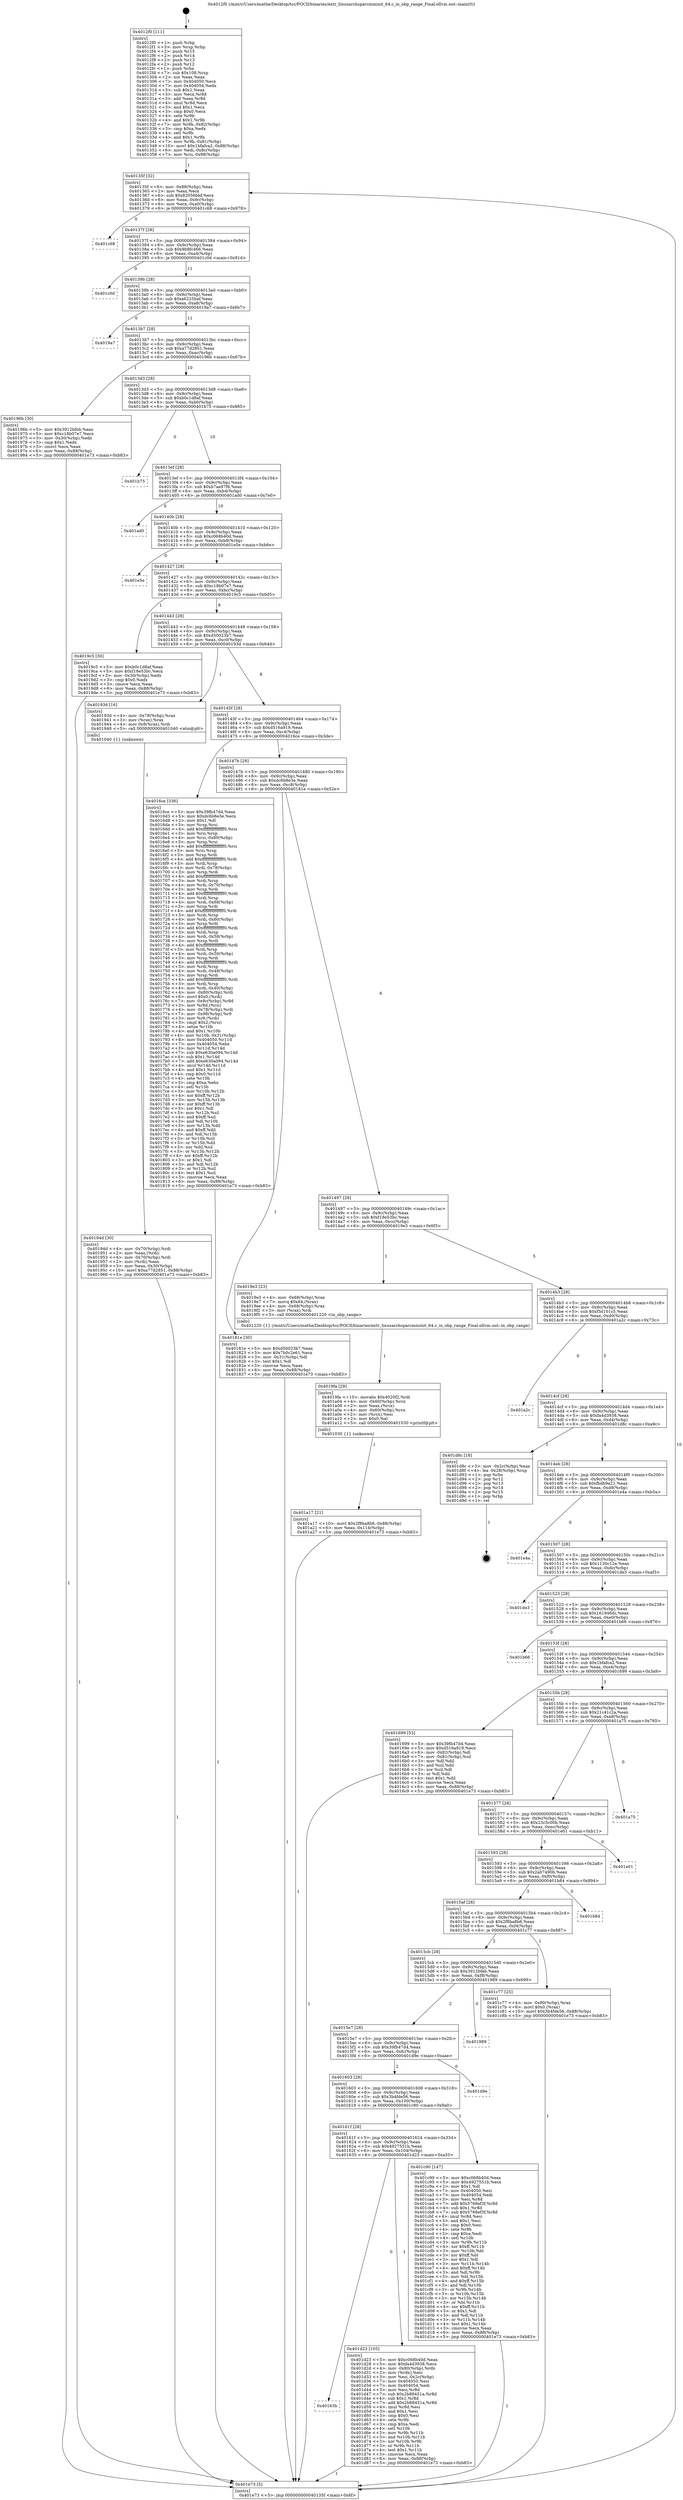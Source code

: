 digraph "0x4012f0" {
  label = "0x4012f0 (/mnt/c/Users/mathe/Desktop/tcc/POCII/binaries/extr_linuxarchsparcmminit_64.c_in_obp_range_Final-ollvm.out::main(0))"
  labelloc = "t"
  node[shape=record]

  Entry [label="",width=0.3,height=0.3,shape=circle,fillcolor=black,style=filled]
  "0x40135f" [label="{
     0x40135f [32]\l
     | [instrs]\l
     &nbsp;&nbsp;0x40135f \<+6\>: mov -0x88(%rbp),%eax\l
     &nbsp;&nbsp;0x401365 \<+2\>: mov %eax,%ecx\l
     &nbsp;&nbsp;0x401367 \<+6\>: sub $0x82056bbf,%ecx\l
     &nbsp;&nbsp;0x40136d \<+6\>: mov %eax,-0x9c(%rbp)\l
     &nbsp;&nbsp;0x401373 \<+6\>: mov %ecx,-0xa0(%rbp)\l
     &nbsp;&nbsp;0x401379 \<+6\>: je 0000000000401c68 \<main+0x978\>\l
  }"]
  "0x401c68" [label="{
     0x401c68\l
  }", style=dashed]
  "0x40137f" [label="{
     0x40137f [28]\l
     | [instrs]\l
     &nbsp;&nbsp;0x40137f \<+5\>: jmp 0000000000401384 \<main+0x94\>\l
     &nbsp;&nbsp;0x401384 \<+6\>: mov -0x9c(%rbp),%eax\l
     &nbsp;&nbsp;0x40138a \<+5\>: sub $0x9b8fc466,%eax\l
     &nbsp;&nbsp;0x40138f \<+6\>: mov %eax,-0xa4(%rbp)\l
     &nbsp;&nbsp;0x401395 \<+6\>: je 0000000000401c0d \<main+0x91d\>\l
  }"]
  Exit [label="",width=0.3,height=0.3,shape=circle,fillcolor=black,style=filled,peripheries=2]
  "0x401c0d" [label="{
     0x401c0d\l
  }", style=dashed]
  "0x40139b" [label="{
     0x40139b [28]\l
     | [instrs]\l
     &nbsp;&nbsp;0x40139b \<+5\>: jmp 00000000004013a0 \<main+0xb0\>\l
     &nbsp;&nbsp;0x4013a0 \<+6\>: mov -0x9c(%rbp),%eax\l
     &nbsp;&nbsp;0x4013a6 \<+5\>: sub $0xa6225baf,%eax\l
     &nbsp;&nbsp;0x4013ab \<+6\>: mov %eax,-0xa8(%rbp)\l
     &nbsp;&nbsp;0x4013b1 \<+6\>: je 00000000004019a7 \<main+0x6b7\>\l
  }"]
  "0x40163b" [label="{
     0x40163b\l
  }", style=dashed]
  "0x4019a7" [label="{
     0x4019a7\l
  }", style=dashed]
  "0x4013b7" [label="{
     0x4013b7 [28]\l
     | [instrs]\l
     &nbsp;&nbsp;0x4013b7 \<+5\>: jmp 00000000004013bc \<main+0xcc\>\l
     &nbsp;&nbsp;0x4013bc \<+6\>: mov -0x9c(%rbp),%eax\l
     &nbsp;&nbsp;0x4013c2 \<+5\>: sub $0xa77d2851,%eax\l
     &nbsp;&nbsp;0x4013c7 \<+6\>: mov %eax,-0xac(%rbp)\l
     &nbsp;&nbsp;0x4013cd \<+6\>: je 000000000040196b \<main+0x67b\>\l
  }"]
  "0x401d23" [label="{
     0x401d23 [105]\l
     | [instrs]\l
     &nbsp;&nbsp;0x401d23 \<+5\>: mov $0xc068b40d,%eax\l
     &nbsp;&nbsp;0x401d28 \<+5\>: mov $0xfa4d3938,%ecx\l
     &nbsp;&nbsp;0x401d2d \<+4\>: mov -0x80(%rbp),%rdx\l
     &nbsp;&nbsp;0x401d31 \<+2\>: mov (%rdx),%esi\l
     &nbsp;&nbsp;0x401d33 \<+3\>: mov %esi,-0x2c(%rbp)\l
     &nbsp;&nbsp;0x401d36 \<+7\>: mov 0x404050,%esi\l
     &nbsp;&nbsp;0x401d3d \<+7\>: mov 0x404054,%edi\l
     &nbsp;&nbsp;0x401d44 \<+3\>: mov %esi,%r8d\l
     &nbsp;&nbsp;0x401d47 \<+7\>: sub $0x2b88451a,%r8d\l
     &nbsp;&nbsp;0x401d4e \<+4\>: sub $0x1,%r8d\l
     &nbsp;&nbsp;0x401d52 \<+7\>: add $0x2b88451a,%r8d\l
     &nbsp;&nbsp;0x401d59 \<+4\>: imul %r8d,%esi\l
     &nbsp;&nbsp;0x401d5d \<+3\>: and $0x1,%esi\l
     &nbsp;&nbsp;0x401d60 \<+3\>: cmp $0x0,%esi\l
     &nbsp;&nbsp;0x401d63 \<+4\>: sete %r9b\l
     &nbsp;&nbsp;0x401d67 \<+3\>: cmp $0xa,%edi\l
     &nbsp;&nbsp;0x401d6a \<+4\>: setl %r10b\l
     &nbsp;&nbsp;0x401d6e \<+3\>: mov %r9b,%r11b\l
     &nbsp;&nbsp;0x401d71 \<+3\>: and %r10b,%r11b\l
     &nbsp;&nbsp;0x401d74 \<+3\>: xor %r10b,%r9b\l
     &nbsp;&nbsp;0x401d77 \<+3\>: or %r9b,%r11b\l
     &nbsp;&nbsp;0x401d7a \<+4\>: test $0x1,%r11b\l
     &nbsp;&nbsp;0x401d7e \<+3\>: cmovne %ecx,%eax\l
     &nbsp;&nbsp;0x401d81 \<+6\>: mov %eax,-0x88(%rbp)\l
     &nbsp;&nbsp;0x401d87 \<+5\>: jmp 0000000000401e73 \<main+0xb83\>\l
  }"]
  "0x40196b" [label="{
     0x40196b [30]\l
     | [instrs]\l
     &nbsp;&nbsp;0x40196b \<+5\>: mov $0x3912bfeb,%eax\l
     &nbsp;&nbsp;0x401970 \<+5\>: mov $0xc18b07e7,%ecx\l
     &nbsp;&nbsp;0x401975 \<+3\>: mov -0x30(%rbp),%edx\l
     &nbsp;&nbsp;0x401978 \<+3\>: cmp $0x1,%edx\l
     &nbsp;&nbsp;0x40197b \<+3\>: cmovl %ecx,%eax\l
     &nbsp;&nbsp;0x40197e \<+6\>: mov %eax,-0x88(%rbp)\l
     &nbsp;&nbsp;0x401984 \<+5\>: jmp 0000000000401e73 \<main+0xb83\>\l
  }"]
  "0x4013d3" [label="{
     0x4013d3 [28]\l
     | [instrs]\l
     &nbsp;&nbsp;0x4013d3 \<+5\>: jmp 00000000004013d8 \<main+0xe8\>\l
     &nbsp;&nbsp;0x4013d8 \<+6\>: mov -0x9c(%rbp),%eax\l
     &nbsp;&nbsp;0x4013de \<+5\>: sub $0xb0c1d8af,%eax\l
     &nbsp;&nbsp;0x4013e3 \<+6\>: mov %eax,-0xb0(%rbp)\l
     &nbsp;&nbsp;0x4013e9 \<+6\>: je 0000000000401b75 \<main+0x885\>\l
  }"]
  "0x40161f" [label="{
     0x40161f [28]\l
     | [instrs]\l
     &nbsp;&nbsp;0x40161f \<+5\>: jmp 0000000000401624 \<main+0x334\>\l
     &nbsp;&nbsp;0x401624 \<+6\>: mov -0x9c(%rbp),%eax\l
     &nbsp;&nbsp;0x40162a \<+5\>: sub $0x4927551b,%eax\l
     &nbsp;&nbsp;0x40162f \<+6\>: mov %eax,-0x104(%rbp)\l
     &nbsp;&nbsp;0x401635 \<+6\>: je 0000000000401d23 \<main+0xa33\>\l
  }"]
  "0x401b75" [label="{
     0x401b75\l
  }", style=dashed]
  "0x4013ef" [label="{
     0x4013ef [28]\l
     | [instrs]\l
     &nbsp;&nbsp;0x4013ef \<+5\>: jmp 00000000004013f4 \<main+0x104\>\l
     &nbsp;&nbsp;0x4013f4 \<+6\>: mov -0x9c(%rbp),%eax\l
     &nbsp;&nbsp;0x4013fa \<+5\>: sub $0xb7aa97f6,%eax\l
     &nbsp;&nbsp;0x4013ff \<+6\>: mov %eax,-0xb4(%rbp)\l
     &nbsp;&nbsp;0x401405 \<+6\>: je 0000000000401ad0 \<main+0x7e0\>\l
  }"]
  "0x401c90" [label="{
     0x401c90 [147]\l
     | [instrs]\l
     &nbsp;&nbsp;0x401c90 \<+5\>: mov $0xc068b40d,%eax\l
     &nbsp;&nbsp;0x401c95 \<+5\>: mov $0x4927551b,%ecx\l
     &nbsp;&nbsp;0x401c9a \<+2\>: mov $0x1,%dl\l
     &nbsp;&nbsp;0x401c9c \<+7\>: mov 0x404050,%esi\l
     &nbsp;&nbsp;0x401ca3 \<+7\>: mov 0x404054,%edi\l
     &nbsp;&nbsp;0x401caa \<+3\>: mov %esi,%r8d\l
     &nbsp;&nbsp;0x401cad \<+7\>: add $0x5768ef3f,%r8d\l
     &nbsp;&nbsp;0x401cb4 \<+4\>: sub $0x1,%r8d\l
     &nbsp;&nbsp;0x401cb8 \<+7\>: sub $0x5768ef3f,%r8d\l
     &nbsp;&nbsp;0x401cbf \<+4\>: imul %r8d,%esi\l
     &nbsp;&nbsp;0x401cc3 \<+3\>: and $0x1,%esi\l
     &nbsp;&nbsp;0x401cc6 \<+3\>: cmp $0x0,%esi\l
     &nbsp;&nbsp;0x401cc9 \<+4\>: sete %r9b\l
     &nbsp;&nbsp;0x401ccd \<+3\>: cmp $0xa,%edi\l
     &nbsp;&nbsp;0x401cd0 \<+4\>: setl %r10b\l
     &nbsp;&nbsp;0x401cd4 \<+3\>: mov %r9b,%r11b\l
     &nbsp;&nbsp;0x401cd7 \<+4\>: xor $0xff,%r11b\l
     &nbsp;&nbsp;0x401cdb \<+3\>: mov %r10b,%bl\l
     &nbsp;&nbsp;0x401cde \<+3\>: xor $0xff,%bl\l
     &nbsp;&nbsp;0x401ce1 \<+3\>: xor $0x1,%dl\l
     &nbsp;&nbsp;0x401ce4 \<+3\>: mov %r11b,%r14b\l
     &nbsp;&nbsp;0x401ce7 \<+4\>: and $0xff,%r14b\l
     &nbsp;&nbsp;0x401ceb \<+3\>: and %dl,%r9b\l
     &nbsp;&nbsp;0x401cee \<+3\>: mov %bl,%r15b\l
     &nbsp;&nbsp;0x401cf1 \<+4\>: and $0xff,%r15b\l
     &nbsp;&nbsp;0x401cf5 \<+3\>: and %dl,%r10b\l
     &nbsp;&nbsp;0x401cf8 \<+3\>: or %r9b,%r14b\l
     &nbsp;&nbsp;0x401cfb \<+3\>: or %r10b,%r15b\l
     &nbsp;&nbsp;0x401cfe \<+3\>: xor %r15b,%r14b\l
     &nbsp;&nbsp;0x401d01 \<+3\>: or %bl,%r11b\l
     &nbsp;&nbsp;0x401d04 \<+4\>: xor $0xff,%r11b\l
     &nbsp;&nbsp;0x401d08 \<+3\>: or $0x1,%dl\l
     &nbsp;&nbsp;0x401d0b \<+3\>: and %dl,%r11b\l
     &nbsp;&nbsp;0x401d0e \<+3\>: or %r11b,%r14b\l
     &nbsp;&nbsp;0x401d11 \<+4\>: test $0x1,%r14b\l
     &nbsp;&nbsp;0x401d15 \<+3\>: cmovne %ecx,%eax\l
     &nbsp;&nbsp;0x401d18 \<+6\>: mov %eax,-0x88(%rbp)\l
     &nbsp;&nbsp;0x401d1e \<+5\>: jmp 0000000000401e73 \<main+0xb83\>\l
  }"]
  "0x401ad0" [label="{
     0x401ad0\l
  }", style=dashed]
  "0x40140b" [label="{
     0x40140b [28]\l
     | [instrs]\l
     &nbsp;&nbsp;0x40140b \<+5\>: jmp 0000000000401410 \<main+0x120\>\l
     &nbsp;&nbsp;0x401410 \<+6\>: mov -0x9c(%rbp),%eax\l
     &nbsp;&nbsp;0x401416 \<+5\>: sub $0xc068b40d,%eax\l
     &nbsp;&nbsp;0x40141b \<+6\>: mov %eax,-0xb8(%rbp)\l
     &nbsp;&nbsp;0x401421 \<+6\>: je 0000000000401e5e \<main+0xb6e\>\l
  }"]
  "0x401603" [label="{
     0x401603 [28]\l
     | [instrs]\l
     &nbsp;&nbsp;0x401603 \<+5\>: jmp 0000000000401608 \<main+0x318\>\l
     &nbsp;&nbsp;0x401608 \<+6\>: mov -0x9c(%rbp),%eax\l
     &nbsp;&nbsp;0x40160e \<+5\>: sub $0x3b4fde56,%eax\l
     &nbsp;&nbsp;0x401613 \<+6\>: mov %eax,-0x100(%rbp)\l
     &nbsp;&nbsp;0x401619 \<+6\>: je 0000000000401c90 \<main+0x9a0\>\l
  }"]
  "0x401e5e" [label="{
     0x401e5e\l
  }", style=dashed]
  "0x401427" [label="{
     0x401427 [28]\l
     | [instrs]\l
     &nbsp;&nbsp;0x401427 \<+5\>: jmp 000000000040142c \<main+0x13c\>\l
     &nbsp;&nbsp;0x40142c \<+6\>: mov -0x9c(%rbp),%eax\l
     &nbsp;&nbsp;0x401432 \<+5\>: sub $0xc18b07e7,%eax\l
     &nbsp;&nbsp;0x401437 \<+6\>: mov %eax,-0xbc(%rbp)\l
     &nbsp;&nbsp;0x40143d \<+6\>: je 00000000004019c5 \<main+0x6d5\>\l
  }"]
  "0x401d9e" [label="{
     0x401d9e\l
  }", style=dashed]
  "0x4019c5" [label="{
     0x4019c5 [30]\l
     | [instrs]\l
     &nbsp;&nbsp;0x4019c5 \<+5\>: mov $0xb0c1d8af,%eax\l
     &nbsp;&nbsp;0x4019ca \<+5\>: mov $0xf18e53bc,%ecx\l
     &nbsp;&nbsp;0x4019cf \<+3\>: mov -0x30(%rbp),%edx\l
     &nbsp;&nbsp;0x4019d2 \<+3\>: cmp $0x0,%edx\l
     &nbsp;&nbsp;0x4019d5 \<+3\>: cmove %ecx,%eax\l
     &nbsp;&nbsp;0x4019d8 \<+6\>: mov %eax,-0x88(%rbp)\l
     &nbsp;&nbsp;0x4019de \<+5\>: jmp 0000000000401e73 \<main+0xb83\>\l
  }"]
  "0x401443" [label="{
     0x401443 [28]\l
     | [instrs]\l
     &nbsp;&nbsp;0x401443 \<+5\>: jmp 0000000000401448 \<main+0x158\>\l
     &nbsp;&nbsp;0x401448 \<+6\>: mov -0x9c(%rbp),%eax\l
     &nbsp;&nbsp;0x40144e \<+5\>: sub $0xd50023b7,%eax\l
     &nbsp;&nbsp;0x401453 \<+6\>: mov %eax,-0xc0(%rbp)\l
     &nbsp;&nbsp;0x401459 \<+6\>: je 000000000040193d \<main+0x64d\>\l
  }"]
  "0x4015e7" [label="{
     0x4015e7 [28]\l
     | [instrs]\l
     &nbsp;&nbsp;0x4015e7 \<+5\>: jmp 00000000004015ec \<main+0x2fc\>\l
     &nbsp;&nbsp;0x4015ec \<+6\>: mov -0x9c(%rbp),%eax\l
     &nbsp;&nbsp;0x4015f2 \<+5\>: sub $0x39fb47d4,%eax\l
     &nbsp;&nbsp;0x4015f7 \<+6\>: mov %eax,-0xfc(%rbp)\l
     &nbsp;&nbsp;0x4015fd \<+6\>: je 0000000000401d9e \<main+0xaae\>\l
  }"]
  "0x40193d" [label="{
     0x40193d [16]\l
     | [instrs]\l
     &nbsp;&nbsp;0x40193d \<+4\>: mov -0x78(%rbp),%rax\l
     &nbsp;&nbsp;0x401941 \<+3\>: mov (%rax),%rax\l
     &nbsp;&nbsp;0x401944 \<+4\>: mov 0x8(%rax),%rdi\l
     &nbsp;&nbsp;0x401948 \<+5\>: call 0000000000401040 \<atoi@plt\>\l
     | [calls]\l
     &nbsp;&nbsp;0x401040 \{1\} (unknown)\l
  }"]
  "0x40145f" [label="{
     0x40145f [28]\l
     | [instrs]\l
     &nbsp;&nbsp;0x40145f \<+5\>: jmp 0000000000401464 \<main+0x174\>\l
     &nbsp;&nbsp;0x401464 \<+6\>: mov -0x9c(%rbp),%eax\l
     &nbsp;&nbsp;0x40146a \<+5\>: sub $0xd516a919,%eax\l
     &nbsp;&nbsp;0x40146f \<+6\>: mov %eax,-0xc4(%rbp)\l
     &nbsp;&nbsp;0x401475 \<+6\>: je 00000000004016ce \<main+0x3de\>\l
  }"]
  "0x401989" [label="{
     0x401989\l
  }", style=dashed]
  "0x4016ce" [label="{
     0x4016ce [336]\l
     | [instrs]\l
     &nbsp;&nbsp;0x4016ce \<+5\>: mov $0x39fb47d4,%eax\l
     &nbsp;&nbsp;0x4016d3 \<+5\>: mov $0xdc6b8e3e,%ecx\l
     &nbsp;&nbsp;0x4016d8 \<+2\>: mov $0x1,%dl\l
     &nbsp;&nbsp;0x4016da \<+3\>: mov %rsp,%rsi\l
     &nbsp;&nbsp;0x4016dd \<+4\>: add $0xfffffffffffffff0,%rsi\l
     &nbsp;&nbsp;0x4016e1 \<+3\>: mov %rsi,%rsp\l
     &nbsp;&nbsp;0x4016e4 \<+4\>: mov %rsi,-0x80(%rbp)\l
     &nbsp;&nbsp;0x4016e8 \<+3\>: mov %rsp,%rsi\l
     &nbsp;&nbsp;0x4016eb \<+4\>: add $0xfffffffffffffff0,%rsi\l
     &nbsp;&nbsp;0x4016ef \<+3\>: mov %rsi,%rsp\l
     &nbsp;&nbsp;0x4016f2 \<+3\>: mov %rsp,%rdi\l
     &nbsp;&nbsp;0x4016f5 \<+4\>: add $0xfffffffffffffff0,%rdi\l
     &nbsp;&nbsp;0x4016f9 \<+3\>: mov %rdi,%rsp\l
     &nbsp;&nbsp;0x4016fc \<+4\>: mov %rdi,-0x78(%rbp)\l
     &nbsp;&nbsp;0x401700 \<+3\>: mov %rsp,%rdi\l
     &nbsp;&nbsp;0x401703 \<+4\>: add $0xfffffffffffffff0,%rdi\l
     &nbsp;&nbsp;0x401707 \<+3\>: mov %rdi,%rsp\l
     &nbsp;&nbsp;0x40170a \<+4\>: mov %rdi,-0x70(%rbp)\l
     &nbsp;&nbsp;0x40170e \<+3\>: mov %rsp,%rdi\l
     &nbsp;&nbsp;0x401711 \<+4\>: add $0xfffffffffffffff0,%rdi\l
     &nbsp;&nbsp;0x401715 \<+3\>: mov %rdi,%rsp\l
     &nbsp;&nbsp;0x401718 \<+4\>: mov %rdi,-0x68(%rbp)\l
     &nbsp;&nbsp;0x40171c \<+3\>: mov %rsp,%rdi\l
     &nbsp;&nbsp;0x40171f \<+4\>: add $0xfffffffffffffff0,%rdi\l
     &nbsp;&nbsp;0x401723 \<+3\>: mov %rdi,%rsp\l
     &nbsp;&nbsp;0x401726 \<+4\>: mov %rdi,-0x60(%rbp)\l
     &nbsp;&nbsp;0x40172a \<+3\>: mov %rsp,%rdi\l
     &nbsp;&nbsp;0x40172d \<+4\>: add $0xfffffffffffffff0,%rdi\l
     &nbsp;&nbsp;0x401731 \<+3\>: mov %rdi,%rsp\l
     &nbsp;&nbsp;0x401734 \<+4\>: mov %rdi,-0x58(%rbp)\l
     &nbsp;&nbsp;0x401738 \<+3\>: mov %rsp,%rdi\l
     &nbsp;&nbsp;0x40173b \<+4\>: add $0xfffffffffffffff0,%rdi\l
     &nbsp;&nbsp;0x40173f \<+3\>: mov %rdi,%rsp\l
     &nbsp;&nbsp;0x401742 \<+4\>: mov %rdi,-0x50(%rbp)\l
     &nbsp;&nbsp;0x401746 \<+3\>: mov %rsp,%rdi\l
     &nbsp;&nbsp;0x401749 \<+4\>: add $0xfffffffffffffff0,%rdi\l
     &nbsp;&nbsp;0x40174d \<+3\>: mov %rdi,%rsp\l
     &nbsp;&nbsp;0x401750 \<+4\>: mov %rdi,-0x48(%rbp)\l
     &nbsp;&nbsp;0x401754 \<+3\>: mov %rsp,%rdi\l
     &nbsp;&nbsp;0x401757 \<+4\>: add $0xfffffffffffffff0,%rdi\l
     &nbsp;&nbsp;0x40175b \<+3\>: mov %rdi,%rsp\l
     &nbsp;&nbsp;0x40175e \<+4\>: mov %rdi,-0x40(%rbp)\l
     &nbsp;&nbsp;0x401762 \<+4\>: mov -0x80(%rbp),%rdi\l
     &nbsp;&nbsp;0x401766 \<+6\>: movl $0x0,(%rdi)\l
     &nbsp;&nbsp;0x40176c \<+7\>: mov -0x8c(%rbp),%r8d\l
     &nbsp;&nbsp;0x401773 \<+3\>: mov %r8d,(%rsi)\l
     &nbsp;&nbsp;0x401776 \<+4\>: mov -0x78(%rbp),%rdi\l
     &nbsp;&nbsp;0x40177a \<+7\>: mov -0x98(%rbp),%r9\l
     &nbsp;&nbsp;0x401781 \<+3\>: mov %r9,(%rdi)\l
     &nbsp;&nbsp;0x401784 \<+3\>: cmpl $0x2,(%rsi)\l
     &nbsp;&nbsp;0x401787 \<+4\>: setne %r10b\l
     &nbsp;&nbsp;0x40178b \<+4\>: and $0x1,%r10b\l
     &nbsp;&nbsp;0x40178f \<+4\>: mov %r10b,-0x31(%rbp)\l
     &nbsp;&nbsp;0x401793 \<+8\>: mov 0x404050,%r11d\l
     &nbsp;&nbsp;0x40179b \<+7\>: mov 0x404054,%ebx\l
     &nbsp;&nbsp;0x4017a2 \<+3\>: mov %r11d,%r14d\l
     &nbsp;&nbsp;0x4017a5 \<+7\>: sub $0xe630a094,%r14d\l
     &nbsp;&nbsp;0x4017ac \<+4\>: sub $0x1,%r14d\l
     &nbsp;&nbsp;0x4017b0 \<+7\>: add $0xe630a094,%r14d\l
     &nbsp;&nbsp;0x4017b7 \<+4\>: imul %r14d,%r11d\l
     &nbsp;&nbsp;0x4017bb \<+4\>: and $0x1,%r11d\l
     &nbsp;&nbsp;0x4017bf \<+4\>: cmp $0x0,%r11d\l
     &nbsp;&nbsp;0x4017c3 \<+4\>: sete %r10b\l
     &nbsp;&nbsp;0x4017c7 \<+3\>: cmp $0xa,%ebx\l
     &nbsp;&nbsp;0x4017ca \<+4\>: setl %r15b\l
     &nbsp;&nbsp;0x4017ce \<+3\>: mov %r10b,%r12b\l
     &nbsp;&nbsp;0x4017d1 \<+4\>: xor $0xff,%r12b\l
     &nbsp;&nbsp;0x4017d5 \<+3\>: mov %r15b,%r13b\l
     &nbsp;&nbsp;0x4017d8 \<+4\>: xor $0xff,%r13b\l
     &nbsp;&nbsp;0x4017dc \<+3\>: xor $0x1,%dl\l
     &nbsp;&nbsp;0x4017df \<+3\>: mov %r12b,%sil\l
     &nbsp;&nbsp;0x4017e2 \<+4\>: and $0xff,%sil\l
     &nbsp;&nbsp;0x4017e6 \<+3\>: and %dl,%r10b\l
     &nbsp;&nbsp;0x4017e9 \<+3\>: mov %r13b,%dil\l
     &nbsp;&nbsp;0x4017ec \<+4\>: and $0xff,%dil\l
     &nbsp;&nbsp;0x4017f0 \<+3\>: and %dl,%r15b\l
     &nbsp;&nbsp;0x4017f3 \<+3\>: or %r10b,%sil\l
     &nbsp;&nbsp;0x4017f6 \<+3\>: or %r15b,%dil\l
     &nbsp;&nbsp;0x4017f9 \<+3\>: xor %dil,%sil\l
     &nbsp;&nbsp;0x4017fc \<+3\>: or %r13b,%r12b\l
     &nbsp;&nbsp;0x4017ff \<+4\>: xor $0xff,%r12b\l
     &nbsp;&nbsp;0x401803 \<+3\>: or $0x1,%dl\l
     &nbsp;&nbsp;0x401806 \<+3\>: and %dl,%r12b\l
     &nbsp;&nbsp;0x401809 \<+3\>: or %r12b,%sil\l
     &nbsp;&nbsp;0x40180c \<+4\>: test $0x1,%sil\l
     &nbsp;&nbsp;0x401810 \<+3\>: cmovne %ecx,%eax\l
     &nbsp;&nbsp;0x401813 \<+6\>: mov %eax,-0x88(%rbp)\l
     &nbsp;&nbsp;0x401819 \<+5\>: jmp 0000000000401e73 \<main+0xb83\>\l
  }"]
  "0x40147b" [label="{
     0x40147b [28]\l
     | [instrs]\l
     &nbsp;&nbsp;0x40147b \<+5\>: jmp 0000000000401480 \<main+0x190\>\l
     &nbsp;&nbsp;0x401480 \<+6\>: mov -0x9c(%rbp),%eax\l
     &nbsp;&nbsp;0x401486 \<+5\>: sub $0xdc6b8e3e,%eax\l
     &nbsp;&nbsp;0x40148b \<+6\>: mov %eax,-0xc8(%rbp)\l
     &nbsp;&nbsp;0x401491 \<+6\>: je 000000000040181e \<main+0x52e\>\l
  }"]
  "0x4015cb" [label="{
     0x4015cb [28]\l
     | [instrs]\l
     &nbsp;&nbsp;0x4015cb \<+5\>: jmp 00000000004015d0 \<main+0x2e0\>\l
     &nbsp;&nbsp;0x4015d0 \<+6\>: mov -0x9c(%rbp),%eax\l
     &nbsp;&nbsp;0x4015d6 \<+5\>: sub $0x3912bfeb,%eax\l
     &nbsp;&nbsp;0x4015db \<+6\>: mov %eax,-0xf8(%rbp)\l
     &nbsp;&nbsp;0x4015e1 \<+6\>: je 0000000000401989 \<main+0x699\>\l
  }"]
  "0x40181e" [label="{
     0x40181e [30]\l
     | [instrs]\l
     &nbsp;&nbsp;0x40181e \<+5\>: mov $0xd50023b7,%eax\l
     &nbsp;&nbsp;0x401823 \<+5\>: mov $0x7b0c2e61,%ecx\l
     &nbsp;&nbsp;0x401828 \<+3\>: mov -0x31(%rbp),%dl\l
     &nbsp;&nbsp;0x40182b \<+3\>: test $0x1,%dl\l
     &nbsp;&nbsp;0x40182e \<+3\>: cmovne %ecx,%eax\l
     &nbsp;&nbsp;0x401831 \<+6\>: mov %eax,-0x88(%rbp)\l
     &nbsp;&nbsp;0x401837 \<+5\>: jmp 0000000000401e73 \<main+0xb83\>\l
  }"]
  "0x401497" [label="{
     0x401497 [28]\l
     | [instrs]\l
     &nbsp;&nbsp;0x401497 \<+5\>: jmp 000000000040149c \<main+0x1ac\>\l
     &nbsp;&nbsp;0x40149c \<+6\>: mov -0x9c(%rbp),%eax\l
     &nbsp;&nbsp;0x4014a2 \<+5\>: sub $0xf18e53bc,%eax\l
     &nbsp;&nbsp;0x4014a7 \<+6\>: mov %eax,-0xcc(%rbp)\l
     &nbsp;&nbsp;0x4014ad \<+6\>: je 00000000004019e3 \<main+0x6f3\>\l
  }"]
  "0x401c77" [label="{
     0x401c77 [25]\l
     | [instrs]\l
     &nbsp;&nbsp;0x401c77 \<+4\>: mov -0x80(%rbp),%rax\l
     &nbsp;&nbsp;0x401c7b \<+6\>: movl $0x0,(%rax)\l
     &nbsp;&nbsp;0x401c81 \<+10\>: movl $0x3b4fde56,-0x88(%rbp)\l
     &nbsp;&nbsp;0x401c8b \<+5\>: jmp 0000000000401e73 \<main+0xb83\>\l
  }"]
  "0x4019e3" [label="{
     0x4019e3 [23]\l
     | [instrs]\l
     &nbsp;&nbsp;0x4019e3 \<+4\>: mov -0x68(%rbp),%rax\l
     &nbsp;&nbsp;0x4019e7 \<+7\>: movq $0x64,(%rax)\l
     &nbsp;&nbsp;0x4019ee \<+4\>: mov -0x68(%rbp),%rax\l
     &nbsp;&nbsp;0x4019f2 \<+3\>: mov (%rax),%rdi\l
     &nbsp;&nbsp;0x4019f5 \<+5\>: call 0000000000401220 \<in_obp_range\>\l
     | [calls]\l
     &nbsp;&nbsp;0x401220 \{1\} (/mnt/c/Users/mathe/Desktop/tcc/POCII/binaries/extr_linuxarchsparcmminit_64.c_in_obp_range_Final-ollvm.out::in_obp_range)\l
  }"]
  "0x4014b3" [label="{
     0x4014b3 [28]\l
     | [instrs]\l
     &nbsp;&nbsp;0x4014b3 \<+5\>: jmp 00000000004014b8 \<main+0x1c8\>\l
     &nbsp;&nbsp;0x4014b8 \<+6\>: mov -0x9c(%rbp),%eax\l
     &nbsp;&nbsp;0x4014be \<+5\>: sub $0xf3d101c5,%eax\l
     &nbsp;&nbsp;0x4014c3 \<+6\>: mov %eax,-0xd0(%rbp)\l
     &nbsp;&nbsp;0x4014c9 \<+6\>: je 0000000000401a2c \<main+0x73c\>\l
  }"]
  "0x4015af" [label="{
     0x4015af [28]\l
     | [instrs]\l
     &nbsp;&nbsp;0x4015af \<+5\>: jmp 00000000004015b4 \<main+0x2c4\>\l
     &nbsp;&nbsp;0x4015b4 \<+6\>: mov -0x9c(%rbp),%eax\l
     &nbsp;&nbsp;0x4015ba \<+5\>: sub $0x2f8ba8b6,%eax\l
     &nbsp;&nbsp;0x4015bf \<+6\>: mov %eax,-0xf4(%rbp)\l
     &nbsp;&nbsp;0x4015c5 \<+6\>: je 0000000000401c77 \<main+0x987\>\l
  }"]
  "0x401a2c" [label="{
     0x401a2c\l
  }", style=dashed]
  "0x4014cf" [label="{
     0x4014cf [28]\l
     | [instrs]\l
     &nbsp;&nbsp;0x4014cf \<+5\>: jmp 00000000004014d4 \<main+0x1e4\>\l
     &nbsp;&nbsp;0x4014d4 \<+6\>: mov -0x9c(%rbp),%eax\l
     &nbsp;&nbsp;0x4014da \<+5\>: sub $0xfa4d3938,%eax\l
     &nbsp;&nbsp;0x4014df \<+6\>: mov %eax,-0xd4(%rbp)\l
     &nbsp;&nbsp;0x4014e5 \<+6\>: je 0000000000401d8c \<main+0xa9c\>\l
  }"]
  "0x401b84" [label="{
     0x401b84\l
  }", style=dashed]
  "0x401d8c" [label="{
     0x401d8c [18]\l
     | [instrs]\l
     &nbsp;&nbsp;0x401d8c \<+3\>: mov -0x2c(%rbp),%eax\l
     &nbsp;&nbsp;0x401d8f \<+4\>: lea -0x28(%rbp),%rsp\l
     &nbsp;&nbsp;0x401d93 \<+1\>: pop %rbx\l
     &nbsp;&nbsp;0x401d94 \<+2\>: pop %r12\l
     &nbsp;&nbsp;0x401d96 \<+2\>: pop %r13\l
     &nbsp;&nbsp;0x401d98 \<+2\>: pop %r14\l
     &nbsp;&nbsp;0x401d9a \<+2\>: pop %r15\l
     &nbsp;&nbsp;0x401d9c \<+1\>: pop %rbp\l
     &nbsp;&nbsp;0x401d9d \<+1\>: ret\l
  }"]
  "0x4014eb" [label="{
     0x4014eb [28]\l
     | [instrs]\l
     &nbsp;&nbsp;0x4014eb \<+5\>: jmp 00000000004014f0 \<main+0x200\>\l
     &nbsp;&nbsp;0x4014f0 \<+6\>: mov -0x9c(%rbp),%eax\l
     &nbsp;&nbsp;0x4014f6 \<+5\>: sub $0xfbdb9a21,%eax\l
     &nbsp;&nbsp;0x4014fb \<+6\>: mov %eax,-0xd8(%rbp)\l
     &nbsp;&nbsp;0x401501 \<+6\>: je 0000000000401e4a \<main+0xb5a\>\l
  }"]
  "0x401593" [label="{
     0x401593 [28]\l
     | [instrs]\l
     &nbsp;&nbsp;0x401593 \<+5\>: jmp 0000000000401598 \<main+0x2a8\>\l
     &nbsp;&nbsp;0x401598 \<+6\>: mov -0x9c(%rbp),%eax\l
     &nbsp;&nbsp;0x40159e \<+5\>: sub $0x2ab7490b,%eax\l
     &nbsp;&nbsp;0x4015a3 \<+6\>: mov %eax,-0xf0(%rbp)\l
     &nbsp;&nbsp;0x4015a9 \<+6\>: je 0000000000401b84 \<main+0x894\>\l
  }"]
  "0x401e4a" [label="{
     0x401e4a\l
  }", style=dashed]
  "0x401507" [label="{
     0x401507 [28]\l
     | [instrs]\l
     &nbsp;&nbsp;0x401507 \<+5\>: jmp 000000000040150c \<main+0x21c\>\l
     &nbsp;&nbsp;0x40150c \<+6\>: mov -0x9c(%rbp),%eax\l
     &nbsp;&nbsp;0x401512 \<+5\>: sub $0x1130c12e,%eax\l
     &nbsp;&nbsp;0x401517 \<+6\>: mov %eax,-0xdc(%rbp)\l
     &nbsp;&nbsp;0x40151d \<+6\>: je 0000000000401de3 \<main+0xaf3\>\l
  }"]
  "0x401e01" [label="{
     0x401e01\l
  }", style=dashed]
  "0x401de3" [label="{
     0x401de3\l
  }", style=dashed]
  "0x401523" [label="{
     0x401523 [28]\l
     | [instrs]\l
     &nbsp;&nbsp;0x401523 \<+5\>: jmp 0000000000401528 \<main+0x238\>\l
     &nbsp;&nbsp;0x401528 \<+6\>: mov -0x9c(%rbp),%eax\l
     &nbsp;&nbsp;0x40152e \<+5\>: sub $0x161946dc,%eax\l
     &nbsp;&nbsp;0x401533 \<+6\>: mov %eax,-0xe0(%rbp)\l
     &nbsp;&nbsp;0x401539 \<+6\>: je 0000000000401b66 \<main+0x876\>\l
  }"]
  "0x401577" [label="{
     0x401577 [28]\l
     | [instrs]\l
     &nbsp;&nbsp;0x401577 \<+5\>: jmp 000000000040157c \<main+0x28c\>\l
     &nbsp;&nbsp;0x40157c \<+6\>: mov -0x9c(%rbp),%eax\l
     &nbsp;&nbsp;0x401582 \<+5\>: sub $0x23c5c00b,%eax\l
     &nbsp;&nbsp;0x401587 \<+6\>: mov %eax,-0xec(%rbp)\l
     &nbsp;&nbsp;0x40158d \<+6\>: je 0000000000401e01 \<main+0xb11\>\l
  }"]
  "0x401b66" [label="{
     0x401b66\l
  }", style=dashed]
  "0x40153f" [label="{
     0x40153f [28]\l
     | [instrs]\l
     &nbsp;&nbsp;0x40153f \<+5\>: jmp 0000000000401544 \<main+0x254\>\l
     &nbsp;&nbsp;0x401544 \<+6\>: mov -0x9c(%rbp),%eax\l
     &nbsp;&nbsp;0x40154a \<+5\>: sub $0x1bfafca2,%eax\l
     &nbsp;&nbsp;0x40154f \<+6\>: mov %eax,-0xe4(%rbp)\l
     &nbsp;&nbsp;0x401555 \<+6\>: je 0000000000401699 \<main+0x3a9\>\l
  }"]
  "0x401a75" [label="{
     0x401a75\l
  }", style=dashed]
  "0x401699" [label="{
     0x401699 [53]\l
     | [instrs]\l
     &nbsp;&nbsp;0x401699 \<+5\>: mov $0x39fb47d4,%eax\l
     &nbsp;&nbsp;0x40169e \<+5\>: mov $0xd516a919,%ecx\l
     &nbsp;&nbsp;0x4016a3 \<+6\>: mov -0x82(%rbp),%dl\l
     &nbsp;&nbsp;0x4016a9 \<+7\>: mov -0x81(%rbp),%sil\l
     &nbsp;&nbsp;0x4016b0 \<+3\>: mov %dl,%dil\l
     &nbsp;&nbsp;0x4016b3 \<+3\>: and %sil,%dil\l
     &nbsp;&nbsp;0x4016b6 \<+3\>: xor %sil,%dl\l
     &nbsp;&nbsp;0x4016b9 \<+3\>: or %dl,%dil\l
     &nbsp;&nbsp;0x4016bc \<+4\>: test $0x1,%dil\l
     &nbsp;&nbsp;0x4016c0 \<+3\>: cmovne %ecx,%eax\l
     &nbsp;&nbsp;0x4016c3 \<+6\>: mov %eax,-0x88(%rbp)\l
     &nbsp;&nbsp;0x4016c9 \<+5\>: jmp 0000000000401e73 \<main+0xb83\>\l
  }"]
  "0x40155b" [label="{
     0x40155b [28]\l
     | [instrs]\l
     &nbsp;&nbsp;0x40155b \<+5\>: jmp 0000000000401560 \<main+0x270\>\l
     &nbsp;&nbsp;0x401560 \<+6\>: mov -0x9c(%rbp),%eax\l
     &nbsp;&nbsp;0x401566 \<+5\>: sub $0x21c41c2a,%eax\l
     &nbsp;&nbsp;0x40156b \<+6\>: mov %eax,-0xe8(%rbp)\l
     &nbsp;&nbsp;0x401571 \<+6\>: je 0000000000401a75 \<main+0x785\>\l
  }"]
  "0x401e73" [label="{
     0x401e73 [5]\l
     | [instrs]\l
     &nbsp;&nbsp;0x401e73 \<+5\>: jmp 000000000040135f \<main+0x6f\>\l
  }"]
  "0x4012f0" [label="{
     0x4012f0 [111]\l
     | [instrs]\l
     &nbsp;&nbsp;0x4012f0 \<+1\>: push %rbp\l
     &nbsp;&nbsp;0x4012f1 \<+3\>: mov %rsp,%rbp\l
     &nbsp;&nbsp;0x4012f4 \<+2\>: push %r15\l
     &nbsp;&nbsp;0x4012f6 \<+2\>: push %r14\l
     &nbsp;&nbsp;0x4012f8 \<+2\>: push %r13\l
     &nbsp;&nbsp;0x4012fa \<+2\>: push %r12\l
     &nbsp;&nbsp;0x4012fc \<+1\>: push %rbx\l
     &nbsp;&nbsp;0x4012fd \<+7\>: sub $0x108,%rsp\l
     &nbsp;&nbsp;0x401304 \<+2\>: xor %eax,%eax\l
     &nbsp;&nbsp;0x401306 \<+7\>: mov 0x404050,%ecx\l
     &nbsp;&nbsp;0x40130d \<+7\>: mov 0x404054,%edx\l
     &nbsp;&nbsp;0x401314 \<+3\>: sub $0x1,%eax\l
     &nbsp;&nbsp;0x401317 \<+3\>: mov %ecx,%r8d\l
     &nbsp;&nbsp;0x40131a \<+3\>: add %eax,%r8d\l
     &nbsp;&nbsp;0x40131d \<+4\>: imul %r8d,%ecx\l
     &nbsp;&nbsp;0x401321 \<+3\>: and $0x1,%ecx\l
     &nbsp;&nbsp;0x401324 \<+3\>: cmp $0x0,%ecx\l
     &nbsp;&nbsp;0x401327 \<+4\>: sete %r9b\l
     &nbsp;&nbsp;0x40132b \<+4\>: and $0x1,%r9b\l
     &nbsp;&nbsp;0x40132f \<+7\>: mov %r9b,-0x82(%rbp)\l
     &nbsp;&nbsp;0x401336 \<+3\>: cmp $0xa,%edx\l
     &nbsp;&nbsp;0x401339 \<+4\>: setl %r9b\l
     &nbsp;&nbsp;0x40133d \<+4\>: and $0x1,%r9b\l
     &nbsp;&nbsp;0x401341 \<+7\>: mov %r9b,-0x81(%rbp)\l
     &nbsp;&nbsp;0x401348 \<+10\>: movl $0x1bfafca2,-0x88(%rbp)\l
     &nbsp;&nbsp;0x401352 \<+6\>: mov %edi,-0x8c(%rbp)\l
     &nbsp;&nbsp;0x401358 \<+7\>: mov %rsi,-0x98(%rbp)\l
  }"]
  "0x401a17" [label="{
     0x401a17 [21]\l
     | [instrs]\l
     &nbsp;&nbsp;0x401a17 \<+10\>: movl $0x2f8ba8b6,-0x88(%rbp)\l
     &nbsp;&nbsp;0x401a21 \<+6\>: mov %eax,-0x114(%rbp)\l
     &nbsp;&nbsp;0x401a27 \<+5\>: jmp 0000000000401e73 \<main+0xb83\>\l
  }"]
  "0x40194d" [label="{
     0x40194d [30]\l
     | [instrs]\l
     &nbsp;&nbsp;0x40194d \<+4\>: mov -0x70(%rbp),%rdi\l
     &nbsp;&nbsp;0x401951 \<+2\>: mov %eax,(%rdi)\l
     &nbsp;&nbsp;0x401953 \<+4\>: mov -0x70(%rbp),%rdi\l
     &nbsp;&nbsp;0x401957 \<+2\>: mov (%rdi),%eax\l
     &nbsp;&nbsp;0x401959 \<+3\>: mov %eax,-0x30(%rbp)\l
     &nbsp;&nbsp;0x40195c \<+10\>: movl $0xa77d2851,-0x88(%rbp)\l
     &nbsp;&nbsp;0x401966 \<+5\>: jmp 0000000000401e73 \<main+0xb83\>\l
  }"]
  "0x4019fa" [label="{
     0x4019fa [29]\l
     | [instrs]\l
     &nbsp;&nbsp;0x4019fa \<+10\>: movabs $0x4020f2,%rdi\l
     &nbsp;&nbsp;0x401a04 \<+4\>: mov -0x60(%rbp),%rcx\l
     &nbsp;&nbsp;0x401a08 \<+2\>: mov %eax,(%rcx)\l
     &nbsp;&nbsp;0x401a0a \<+4\>: mov -0x60(%rbp),%rcx\l
     &nbsp;&nbsp;0x401a0e \<+2\>: mov (%rcx),%esi\l
     &nbsp;&nbsp;0x401a10 \<+2\>: mov $0x0,%al\l
     &nbsp;&nbsp;0x401a12 \<+5\>: call 0000000000401030 \<printf@plt\>\l
     | [calls]\l
     &nbsp;&nbsp;0x401030 \{1\} (unknown)\l
  }"]
  Entry -> "0x4012f0" [label=" 1"]
  "0x40135f" -> "0x401c68" [label=" 0"]
  "0x40135f" -> "0x40137f" [label=" 11"]
  "0x401d8c" -> Exit [label=" 1"]
  "0x40137f" -> "0x401c0d" [label=" 0"]
  "0x40137f" -> "0x40139b" [label=" 11"]
  "0x401d23" -> "0x401e73" [label=" 1"]
  "0x40139b" -> "0x4019a7" [label=" 0"]
  "0x40139b" -> "0x4013b7" [label=" 11"]
  "0x40161f" -> "0x40163b" [label=" 0"]
  "0x4013b7" -> "0x40196b" [label=" 1"]
  "0x4013b7" -> "0x4013d3" [label=" 10"]
  "0x40161f" -> "0x401d23" [label=" 1"]
  "0x4013d3" -> "0x401b75" [label=" 0"]
  "0x4013d3" -> "0x4013ef" [label=" 10"]
  "0x401c90" -> "0x401e73" [label=" 1"]
  "0x4013ef" -> "0x401ad0" [label=" 0"]
  "0x4013ef" -> "0x40140b" [label=" 10"]
  "0x401603" -> "0x40161f" [label=" 1"]
  "0x40140b" -> "0x401e5e" [label=" 0"]
  "0x40140b" -> "0x401427" [label=" 10"]
  "0x401603" -> "0x401c90" [label=" 1"]
  "0x401427" -> "0x4019c5" [label=" 1"]
  "0x401427" -> "0x401443" [label=" 9"]
  "0x4015e7" -> "0x401603" [label=" 2"]
  "0x401443" -> "0x40193d" [label=" 1"]
  "0x401443" -> "0x40145f" [label=" 8"]
  "0x4015e7" -> "0x401d9e" [label=" 0"]
  "0x40145f" -> "0x4016ce" [label=" 1"]
  "0x40145f" -> "0x40147b" [label=" 7"]
  "0x4015cb" -> "0x4015e7" [label=" 2"]
  "0x40147b" -> "0x40181e" [label=" 1"]
  "0x40147b" -> "0x401497" [label=" 6"]
  "0x4015cb" -> "0x401989" [label=" 0"]
  "0x401497" -> "0x4019e3" [label=" 1"]
  "0x401497" -> "0x4014b3" [label=" 5"]
  "0x401c77" -> "0x401e73" [label=" 1"]
  "0x4014b3" -> "0x401a2c" [label=" 0"]
  "0x4014b3" -> "0x4014cf" [label=" 5"]
  "0x4015af" -> "0x401c77" [label=" 1"]
  "0x4014cf" -> "0x401d8c" [label=" 1"]
  "0x4014cf" -> "0x4014eb" [label=" 4"]
  "0x4015af" -> "0x4015cb" [label=" 2"]
  "0x4014eb" -> "0x401e4a" [label=" 0"]
  "0x4014eb" -> "0x401507" [label=" 4"]
  "0x401593" -> "0x401b84" [label=" 0"]
  "0x401507" -> "0x401de3" [label=" 0"]
  "0x401507" -> "0x401523" [label=" 4"]
  "0x401593" -> "0x4015af" [label=" 3"]
  "0x401523" -> "0x401b66" [label=" 0"]
  "0x401523" -> "0x40153f" [label=" 4"]
  "0x401577" -> "0x401e01" [label=" 0"]
  "0x40153f" -> "0x401699" [label=" 1"]
  "0x40153f" -> "0x40155b" [label=" 3"]
  "0x401699" -> "0x401e73" [label=" 1"]
  "0x4012f0" -> "0x40135f" [label=" 1"]
  "0x401e73" -> "0x40135f" [label=" 10"]
  "0x401577" -> "0x401593" [label=" 3"]
  "0x4016ce" -> "0x401e73" [label=" 1"]
  "0x40181e" -> "0x401e73" [label=" 1"]
  "0x40193d" -> "0x40194d" [label=" 1"]
  "0x40194d" -> "0x401e73" [label=" 1"]
  "0x40196b" -> "0x401e73" [label=" 1"]
  "0x4019c5" -> "0x401e73" [label=" 1"]
  "0x4019e3" -> "0x4019fa" [label=" 1"]
  "0x4019fa" -> "0x401a17" [label=" 1"]
  "0x401a17" -> "0x401e73" [label=" 1"]
  "0x40155b" -> "0x401577" [label=" 3"]
  "0x40155b" -> "0x401a75" [label=" 0"]
}

